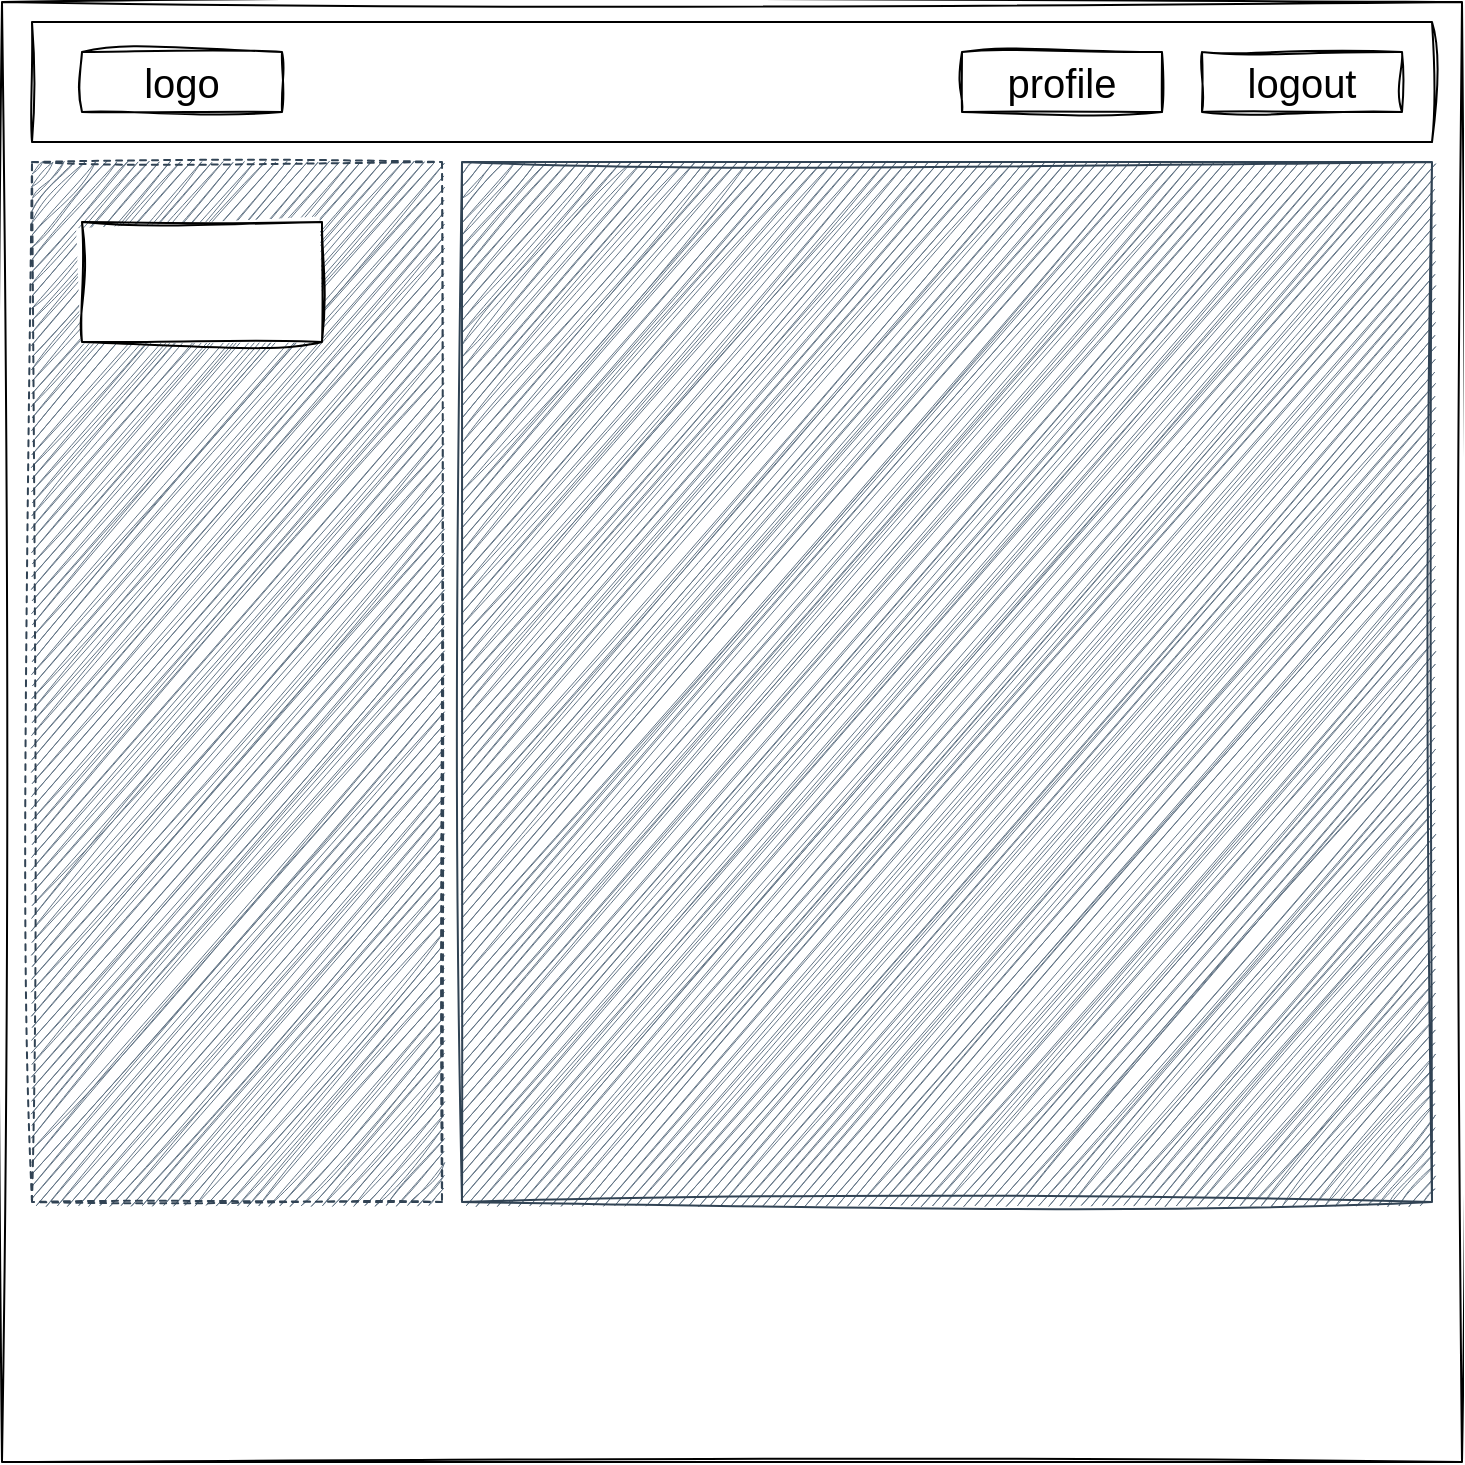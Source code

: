 <mxfile>
    <diagram id="31DNfDZYSOz4he3yduTA" name="Page-1">
        <mxGraphModel dx="1009" dy="1854" grid="1" gridSize="10" guides="1" tooltips="1" connect="1" arrows="1" fold="1" page="1" pageScale="1" pageWidth="850" pageHeight="1100" math="0" shadow="0">
            <root>
                <mxCell id="0"/>
                <mxCell id="1" parent="0"/>
                <mxCell id="16" value="" style="whiteSpace=wrap;html=1;aspect=fixed;fontSize=20;rounded=0;shadow=0;glass=0;sketch=1;curveFitting=1;jiggle=2;" vertex="1" parent="1">
                    <mxGeometry x="50" y="-1090" width="730" height="730" as="geometry"/>
                </mxCell>
                <mxCell id="17" value="" style="rounded=0;whiteSpace=wrap;html=1;sketch=1;curveFitting=1;jiggle=2;" vertex="1" parent="1">
                    <mxGeometry x="65" y="-1080" width="700" height="60" as="geometry"/>
                </mxCell>
                <mxCell id="18" value="&lt;font style=&quot;font-size: 20px;&quot;&gt;logo&lt;/font&gt;" style="rounded=0;whiteSpace=wrap;html=1;sketch=1;curveFitting=1;jiggle=2;" vertex="1" parent="1">
                    <mxGeometry x="90" y="-1065" width="100" height="30" as="geometry"/>
                </mxCell>
                <mxCell id="19" value="&lt;font style=&quot;font-size: 20px;&quot;&gt;logout&lt;/font&gt;" style="rounded=0;whiteSpace=wrap;html=1;sketch=1;curveFitting=1;jiggle=2;" vertex="1" parent="1">
                    <mxGeometry x="650" y="-1065" width="100" height="30" as="geometry"/>
                </mxCell>
                <mxCell id="20" value="&lt;font style=&quot;font-size: 20px;&quot;&gt;profile&lt;/font&gt;" style="rounded=0;whiteSpace=wrap;html=1;sketch=1;curveFitting=1;jiggle=2;" vertex="1" parent="1">
                    <mxGeometry x="530" y="-1065" width="100" height="30" as="geometry"/>
                </mxCell>
                <mxCell id="22" value="" style="rounded=0;whiteSpace=wrap;html=1;fontSize=20;fillColor=#647687;strokeColor=#314354;fontColor=#ffffff;sketch=1;curveFitting=1;jiggle=2;" vertex="1" parent="1">
                    <mxGeometry x="280" y="-1010" width="485" height="520" as="geometry"/>
                </mxCell>
                <mxCell id="27" value="" style="rounded=0;whiteSpace=wrap;html=1;fontSize=20;fillColor=#647687;strokeColor=#314354;fontColor=#ffffff;dashed=1;sketch=1;curveFitting=1;jiggle=2;" vertex="1" parent="1">
                    <mxGeometry x="65" y="-1010" width="205" height="520" as="geometry"/>
                </mxCell>
                <mxCell id="33" value="" style="rounded=0;whiteSpace=wrap;html=1;fontSize=20;sketch=1;curveFitting=1;jiggle=2;" vertex="1" parent="1">
                    <mxGeometry x="90" y="-980" width="120" height="60" as="geometry"/>
                </mxCell>
            </root>
        </mxGraphModel>
    </diagram>
</mxfile>